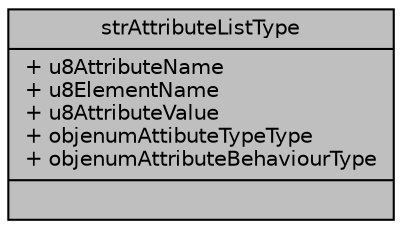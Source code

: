 digraph "strAttributeListType"
{
 // LATEX_PDF_SIZE
  edge [fontname="Helvetica",fontsize="10",labelfontname="Helvetica",labelfontsize="10"];
  node [fontname="Helvetica",fontsize="10",shape=record];
  Node1 [label="{strAttributeListType\n|+ u8AttributeName\l+ u8ElementName\l+ u8AttributeValue\l+ objenumAttibuteTypeType\l+ objenumAttributeBehaviourType\l|}",height=0.2,width=0.4,color="black", fillcolor="grey75", style="filled", fontcolor="black",tooltip="it the structure which hold the attributes name/behavior per element"];
}
